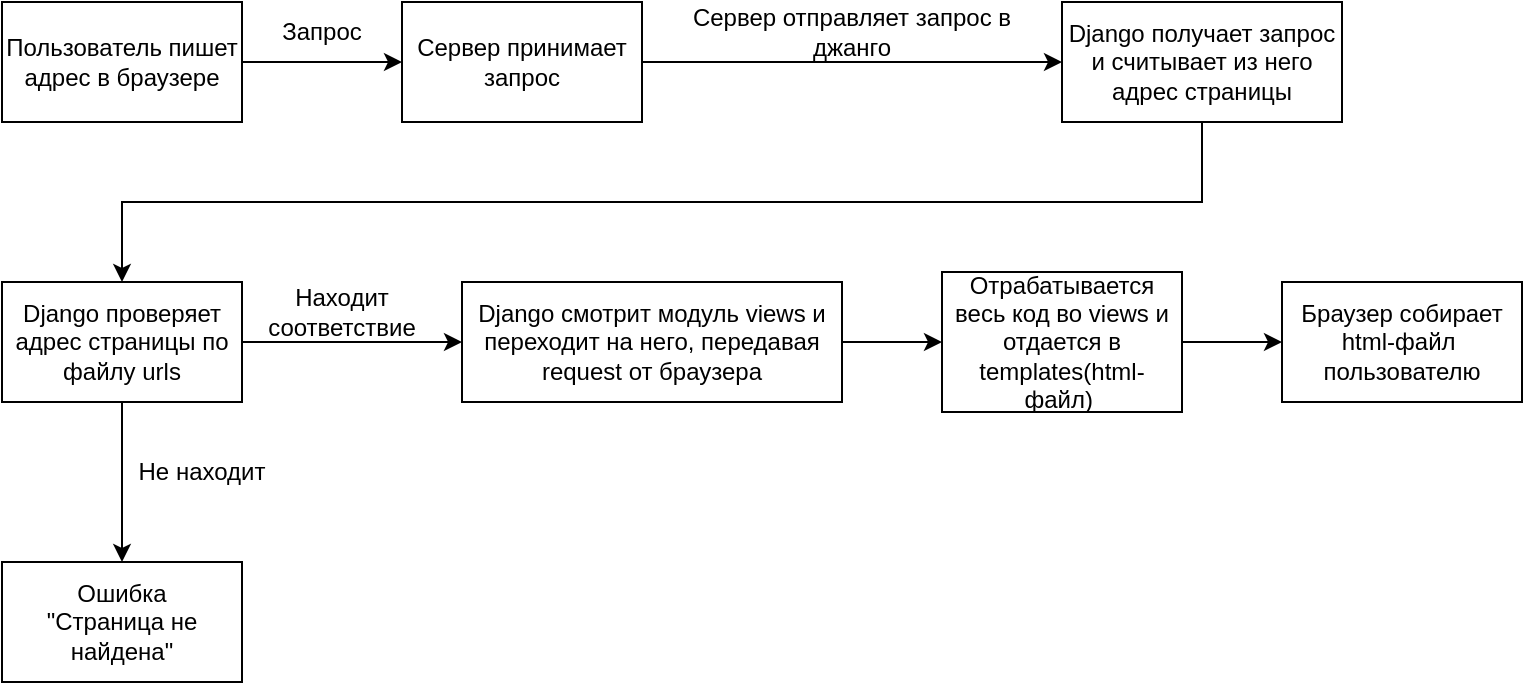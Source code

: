 <mxfile version="21.2.7" type="device">
  <diagram name="Страница 1" id="ydLunnIMC0V44R3IWkNL">
    <mxGraphModel dx="880" dy="452" grid="1" gridSize="10" guides="1" tooltips="1" connect="1" arrows="1" fold="1" page="1" pageScale="1" pageWidth="827" pageHeight="1169" math="0" shadow="0">
      <root>
        <mxCell id="0" />
        <mxCell id="1" parent="0" />
        <mxCell id="8f06ePD5pCFcjaUuxLJm-3" value="" style="edgeStyle=orthogonalEdgeStyle;rounded=0;orthogonalLoop=1;jettySize=auto;html=1;" parent="1" source="8f06ePD5pCFcjaUuxLJm-1" target="8f06ePD5pCFcjaUuxLJm-2" edge="1">
          <mxGeometry relative="1" as="geometry">
            <Array as="points">
              <mxPoint x="200" y="70" />
              <mxPoint x="200" y="70" />
            </Array>
          </mxGeometry>
        </mxCell>
        <mxCell id="8f06ePD5pCFcjaUuxLJm-1" value="Пользователь пишет&lt;br&gt;адрес в браузере" style="rounded=0;whiteSpace=wrap;html=1;" parent="1" vertex="1">
          <mxGeometry x="40" y="40" width="120" height="60" as="geometry" />
        </mxCell>
        <mxCell id="8f06ePD5pCFcjaUuxLJm-6" value="" style="edgeStyle=orthogonalEdgeStyle;rounded=0;orthogonalLoop=1;jettySize=auto;html=1;" parent="1" source="8f06ePD5pCFcjaUuxLJm-2" target="8f06ePD5pCFcjaUuxLJm-5" edge="1">
          <mxGeometry relative="1" as="geometry" />
        </mxCell>
        <mxCell id="8f06ePD5pCFcjaUuxLJm-2" value="Сервер принимает запрос" style="whiteSpace=wrap;html=1;rounded=0;" parent="1" vertex="1">
          <mxGeometry x="240" y="40" width="120" height="60" as="geometry" />
        </mxCell>
        <mxCell id="8f06ePD5pCFcjaUuxLJm-4" value="Запрос" style="text;html=1;strokeColor=none;fillColor=none;align=center;verticalAlign=middle;whiteSpace=wrap;rounded=0;" parent="1" vertex="1">
          <mxGeometry x="170" y="40" width="60" height="30" as="geometry" />
        </mxCell>
        <mxCell id="8f06ePD5pCFcjaUuxLJm-8" style="edgeStyle=orthogonalEdgeStyle;rounded=0;orthogonalLoop=1;jettySize=auto;html=1;" parent="1" source="8f06ePD5pCFcjaUuxLJm-5" target="8f06ePD5pCFcjaUuxLJm-10" edge="1">
          <mxGeometry relative="1" as="geometry">
            <mxPoint x="420" y="170" as="targetPoint" />
            <Array as="points">
              <mxPoint x="640" y="140" />
              <mxPoint x="100" y="140" />
            </Array>
          </mxGeometry>
        </mxCell>
        <mxCell id="8f06ePD5pCFcjaUuxLJm-5" value="Django получает запрос и считывает из него адрес страницы" style="whiteSpace=wrap;html=1;rounded=0;" parent="1" vertex="1">
          <mxGeometry x="570" y="40" width="140" height="60" as="geometry" />
        </mxCell>
        <mxCell id="8f06ePD5pCFcjaUuxLJm-7" value="Сервер отправляет запрос в джанго" style="text;html=1;strokeColor=none;fillColor=none;align=center;verticalAlign=middle;whiteSpace=wrap;rounded=0;" parent="1" vertex="1">
          <mxGeometry x="370" y="40" width="190" height="30" as="geometry" />
        </mxCell>
        <mxCell id="8f06ePD5pCFcjaUuxLJm-12" value="" style="edgeStyle=orthogonalEdgeStyle;rounded=0;orthogonalLoop=1;jettySize=auto;html=1;" parent="1" source="8f06ePD5pCFcjaUuxLJm-10" target="8f06ePD5pCFcjaUuxLJm-11" edge="1">
          <mxGeometry relative="1" as="geometry" />
        </mxCell>
        <mxCell id="8f06ePD5pCFcjaUuxLJm-19" value="" style="edgeStyle=orthogonalEdgeStyle;rounded=0;orthogonalLoop=1;jettySize=auto;html=1;" parent="1" source="8f06ePD5pCFcjaUuxLJm-10" target="8f06ePD5pCFcjaUuxLJm-18" edge="1">
          <mxGeometry relative="1" as="geometry" />
        </mxCell>
        <mxCell id="8f06ePD5pCFcjaUuxLJm-10" value="Django проверяет адрес страницы по файлу urls" style="rounded=0;whiteSpace=wrap;html=1;" parent="1" vertex="1">
          <mxGeometry x="40" y="180" width="120" height="60" as="geometry" />
        </mxCell>
        <mxCell id="8f06ePD5pCFcjaUuxLJm-14" value="" style="edgeStyle=orthogonalEdgeStyle;rounded=0;orthogonalLoop=1;jettySize=auto;html=1;" parent="1" source="8f06ePD5pCFcjaUuxLJm-11" target="8f06ePD5pCFcjaUuxLJm-13" edge="1">
          <mxGeometry relative="1" as="geometry" />
        </mxCell>
        <mxCell id="8f06ePD5pCFcjaUuxLJm-11" value="Django смотрит модуль views и переходит на него, передавая request от браузера" style="whiteSpace=wrap;html=1;rounded=0;" parent="1" vertex="1">
          <mxGeometry x="270" y="180" width="190" height="60" as="geometry" />
        </mxCell>
        <mxCell id="8f06ePD5pCFcjaUuxLJm-17" value="" style="edgeStyle=orthogonalEdgeStyle;rounded=0;orthogonalLoop=1;jettySize=auto;html=1;" parent="1" source="8f06ePD5pCFcjaUuxLJm-13" target="8f06ePD5pCFcjaUuxLJm-16" edge="1">
          <mxGeometry relative="1" as="geometry" />
        </mxCell>
        <mxCell id="8f06ePD5pCFcjaUuxLJm-13" value="Отрабатывается весь код во views и отдается в templates(html-файл)&amp;nbsp;" style="whiteSpace=wrap;html=1;rounded=0;" parent="1" vertex="1">
          <mxGeometry x="510" y="175" width="120" height="70" as="geometry" />
        </mxCell>
        <mxCell id="8f06ePD5pCFcjaUuxLJm-15" value="Находит соответствие" style="text;html=1;strokeColor=none;fillColor=none;align=center;verticalAlign=middle;whiteSpace=wrap;rounded=0;" parent="1" vertex="1">
          <mxGeometry x="180" y="180" width="60" height="30" as="geometry" />
        </mxCell>
        <mxCell id="8f06ePD5pCFcjaUuxLJm-16" value="Браузер собирает html-файл&amp;nbsp;&lt;br&gt;пользователю" style="whiteSpace=wrap;html=1;rounded=0;" parent="1" vertex="1">
          <mxGeometry x="680" y="180" width="120" height="60" as="geometry" />
        </mxCell>
        <mxCell id="8f06ePD5pCFcjaUuxLJm-18" value="Ошибка&lt;br&gt;&quot;Страница не найдена&quot;" style="whiteSpace=wrap;html=1;rounded=0;" parent="1" vertex="1">
          <mxGeometry x="40" y="320" width="120" height="60" as="geometry" />
        </mxCell>
        <mxCell id="8f06ePD5pCFcjaUuxLJm-20" value="Не находит" style="text;html=1;strokeColor=none;fillColor=none;align=center;verticalAlign=middle;whiteSpace=wrap;rounded=0;" parent="1" vertex="1">
          <mxGeometry x="100" y="260" width="80" height="30" as="geometry" />
        </mxCell>
      </root>
    </mxGraphModel>
  </diagram>
</mxfile>
